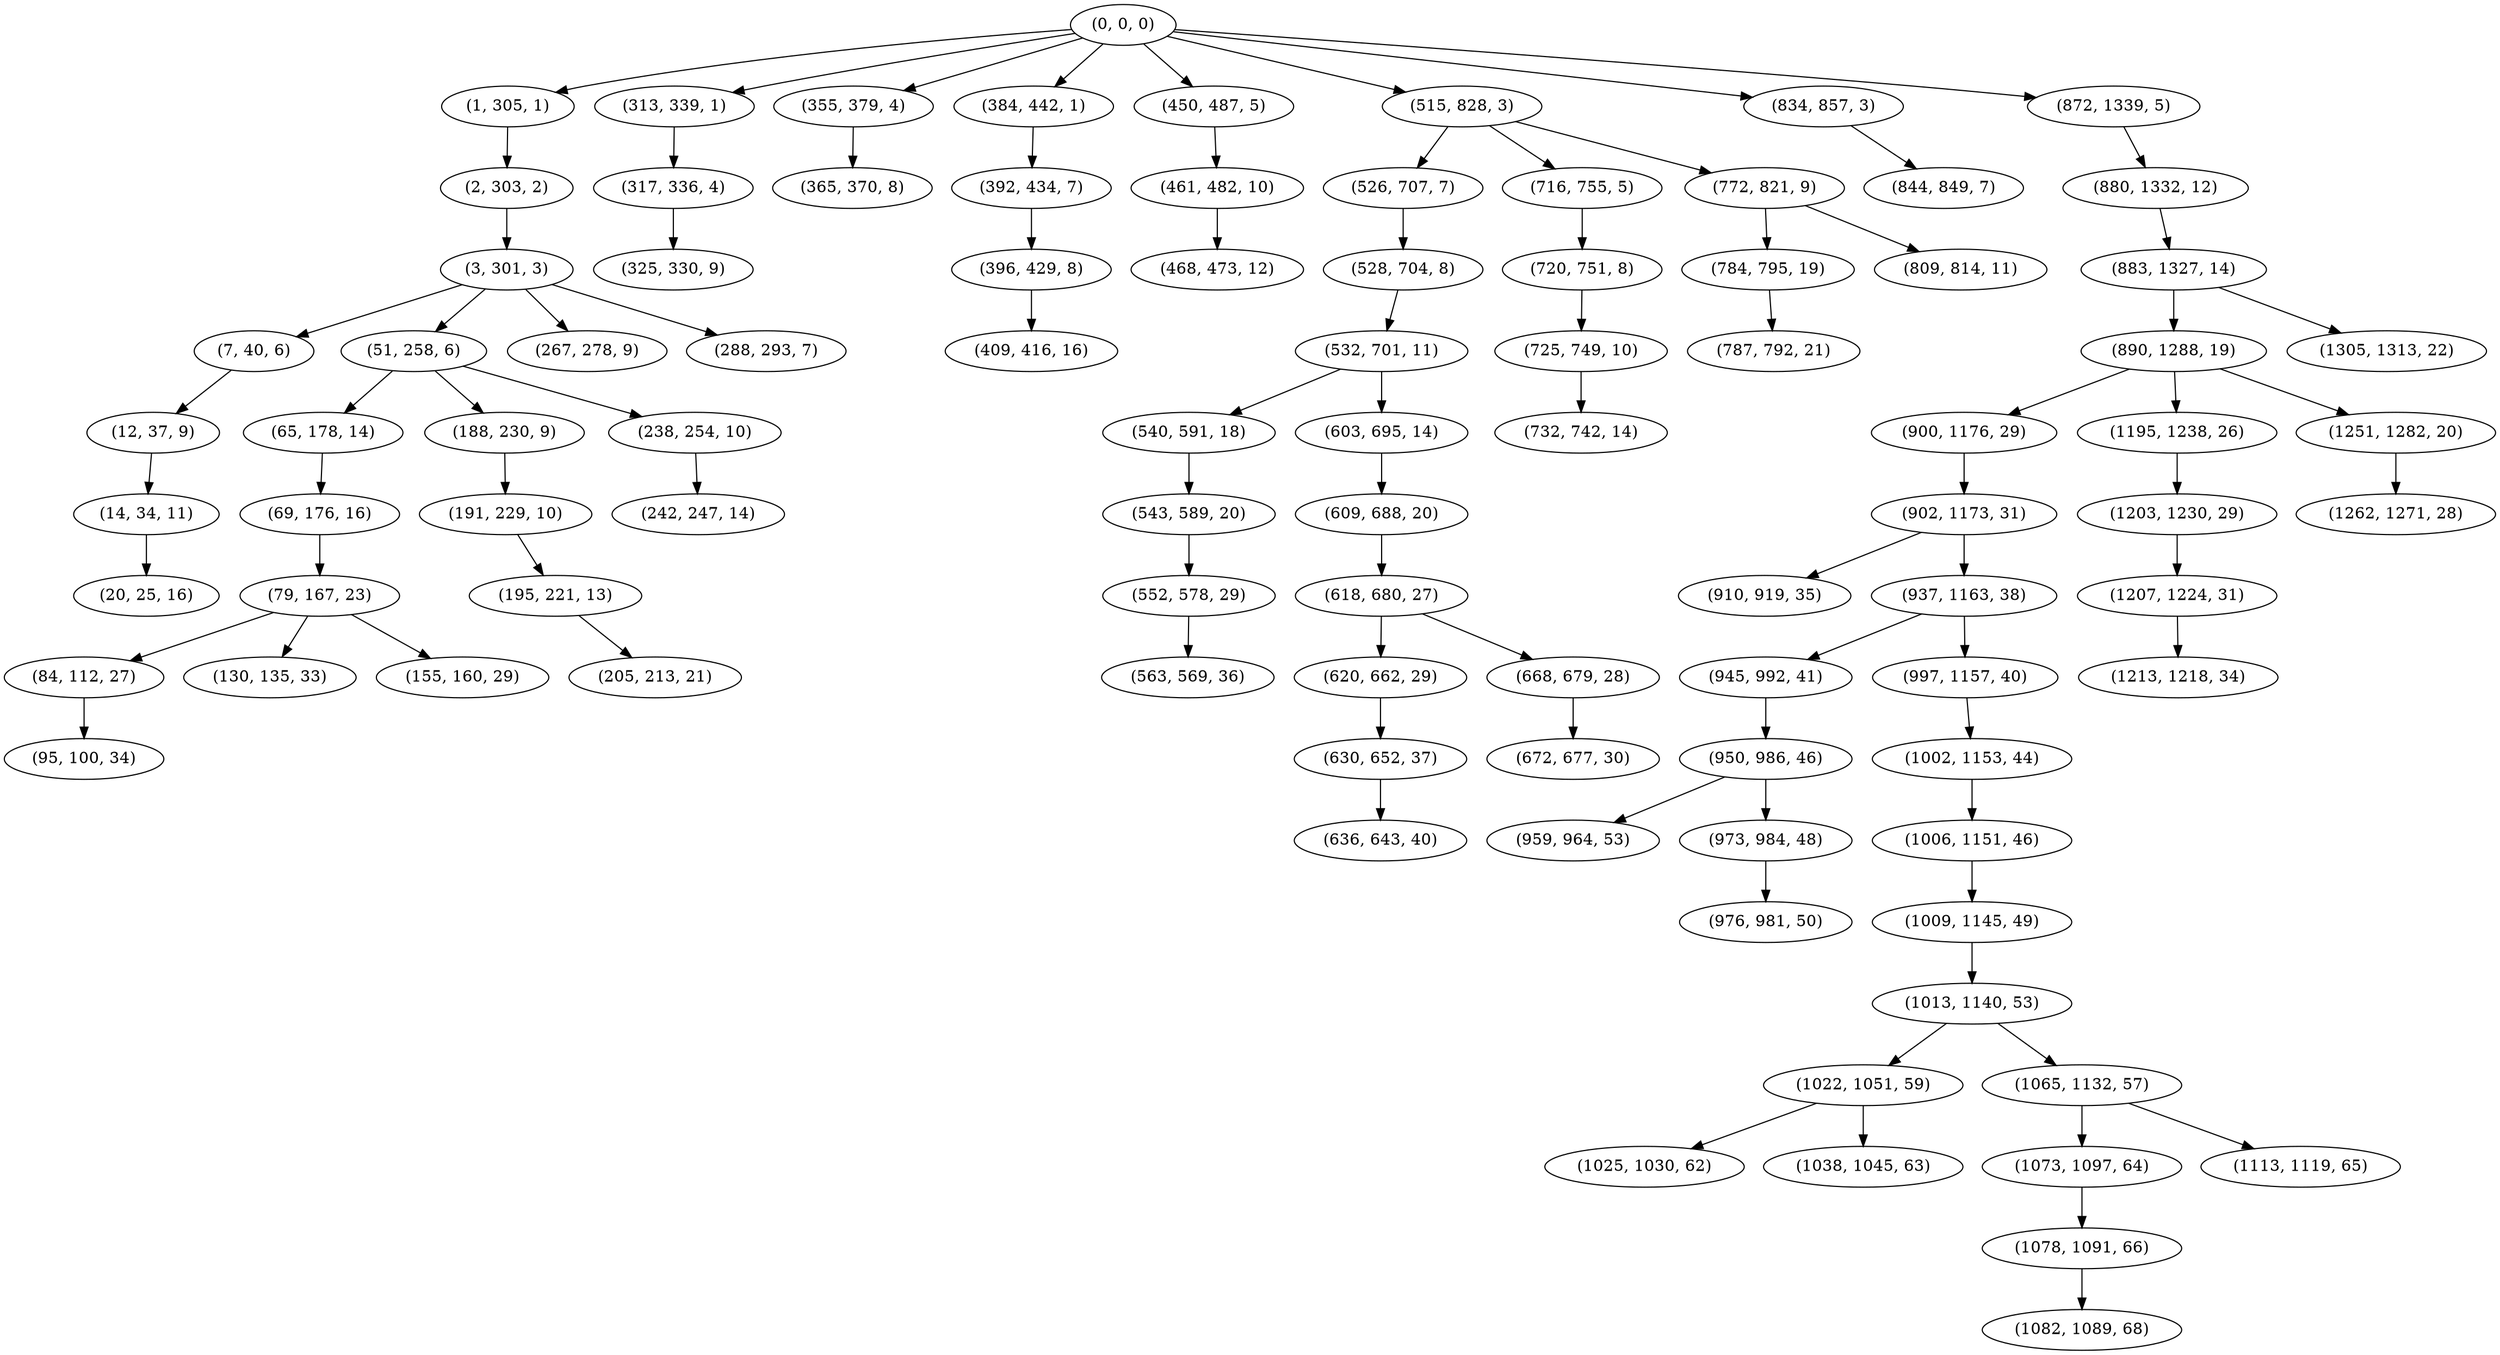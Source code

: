 digraph tree {
    "(0, 0, 0)";
    "(1, 305, 1)";
    "(2, 303, 2)";
    "(3, 301, 3)";
    "(7, 40, 6)";
    "(12, 37, 9)";
    "(14, 34, 11)";
    "(20, 25, 16)";
    "(51, 258, 6)";
    "(65, 178, 14)";
    "(69, 176, 16)";
    "(79, 167, 23)";
    "(84, 112, 27)";
    "(95, 100, 34)";
    "(130, 135, 33)";
    "(155, 160, 29)";
    "(188, 230, 9)";
    "(191, 229, 10)";
    "(195, 221, 13)";
    "(205, 213, 21)";
    "(238, 254, 10)";
    "(242, 247, 14)";
    "(267, 278, 9)";
    "(288, 293, 7)";
    "(313, 339, 1)";
    "(317, 336, 4)";
    "(325, 330, 9)";
    "(355, 379, 4)";
    "(365, 370, 8)";
    "(384, 442, 1)";
    "(392, 434, 7)";
    "(396, 429, 8)";
    "(409, 416, 16)";
    "(450, 487, 5)";
    "(461, 482, 10)";
    "(468, 473, 12)";
    "(515, 828, 3)";
    "(526, 707, 7)";
    "(528, 704, 8)";
    "(532, 701, 11)";
    "(540, 591, 18)";
    "(543, 589, 20)";
    "(552, 578, 29)";
    "(563, 569, 36)";
    "(603, 695, 14)";
    "(609, 688, 20)";
    "(618, 680, 27)";
    "(620, 662, 29)";
    "(630, 652, 37)";
    "(636, 643, 40)";
    "(668, 679, 28)";
    "(672, 677, 30)";
    "(716, 755, 5)";
    "(720, 751, 8)";
    "(725, 749, 10)";
    "(732, 742, 14)";
    "(772, 821, 9)";
    "(784, 795, 19)";
    "(787, 792, 21)";
    "(809, 814, 11)";
    "(834, 857, 3)";
    "(844, 849, 7)";
    "(872, 1339, 5)";
    "(880, 1332, 12)";
    "(883, 1327, 14)";
    "(890, 1288, 19)";
    "(900, 1176, 29)";
    "(902, 1173, 31)";
    "(910, 919, 35)";
    "(937, 1163, 38)";
    "(945, 992, 41)";
    "(950, 986, 46)";
    "(959, 964, 53)";
    "(973, 984, 48)";
    "(976, 981, 50)";
    "(997, 1157, 40)";
    "(1002, 1153, 44)";
    "(1006, 1151, 46)";
    "(1009, 1145, 49)";
    "(1013, 1140, 53)";
    "(1022, 1051, 59)";
    "(1025, 1030, 62)";
    "(1038, 1045, 63)";
    "(1065, 1132, 57)";
    "(1073, 1097, 64)";
    "(1078, 1091, 66)";
    "(1082, 1089, 68)";
    "(1113, 1119, 65)";
    "(1195, 1238, 26)";
    "(1203, 1230, 29)";
    "(1207, 1224, 31)";
    "(1213, 1218, 34)";
    "(1251, 1282, 20)";
    "(1262, 1271, 28)";
    "(1305, 1313, 22)";
    "(0, 0, 0)" -> "(1, 305, 1)";
    "(0, 0, 0)" -> "(313, 339, 1)";
    "(0, 0, 0)" -> "(355, 379, 4)";
    "(0, 0, 0)" -> "(384, 442, 1)";
    "(0, 0, 0)" -> "(450, 487, 5)";
    "(0, 0, 0)" -> "(515, 828, 3)";
    "(0, 0, 0)" -> "(834, 857, 3)";
    "(0, 0, 0)" -> "(872, 1339, 5)";
    "(1, 305, 1)" -> "(2, 303, 2)";
    "(2, 303, 2)" -> "(3, 301, 3)";
    "(3, 301, 3)" -> "(7, 40, 6)";
    "(3, 301, 3)" -> "(51, 258, 6)";
    "(3, 301, 3)" -> "(267, 278, 9)";
    "(3, 301, 3)" -> "(288, 293, 7)";
    "(7, 40, 6)" -> "(12, 37, 9)";
    "(12, 37, 9)" -> "(14, 34, 11)";
    "(14, 34, 11)" -> "(20, 25, 16)";
    "(51, 258, 6)" -> "(65, 178, 14)";
    "(51, 258, 6)" -> "(188, 230, 9)";
    "(51, 258, 6)" -> "(238, 254, 10)";
    "(65, 178, 14)" -> "(69, 176, 16)";
    "(69, 176, 16)" -> "(79, 167, 23)";
    "(79, 167, 23)" -> "(84, 112, 27)";
    "(79, 167, 23)" -> "(130, 135, 33)";
    "(79, 167, 23)" -> "(155, 160, 29)";
    "(84, 112, 27)" -> "(95, 100, 34)";
    "(188, 230, 9)" -> "(191, 229, 10)";
    "(191, 229, 10)" -> "(195, 221, 13)";
    "(195, 221, 13)" -> "(205, 213, 21)";
    "(238, 254, 10)" -> "(242, 247, 14)";
    "(313, 339, 1)" -> "(317, 336, 4)";
    "(317, 336, 4)" -> "(325, 330, 9)";
    "(355, 379, 4)" -> "(365, 370, 8)";
    "(384, 442, 1)" -> "(392, 434, 7)";
    "(392, 434, 7)" -> "(396, 429, 8)";
    "(396, 429, 8)" -> "(409, 416, 16)";
    "(450, 487, 5)" -> "(461, 482, 10)";
    "(461, 482, 10)" -> "(468, 473, 12)";
    "(515, 828, 3)" -> "(526, 707, 7)";
    "(515, 828, 3)" -> "(716, 755, 5)";
    "(515, 828, 3)" -> "(772, 821, 9)";
    "(526, 707, 7)" -> "(528, 704, 8)";
    "(528, 704, 8)" -> "(532, 701, 11)";
    "(532, 701, 11)" -> "(540, 591, 18)";
    "(532, 701, 11)" -> "(603, 695, 14)";
    "(540, 591, 18)" -> "(543, 589, 20)";
    "(543, 589, 20)" -> "(552, 578, 29)";
    "(552, 578, 29)" -> "(563, 569, 36)";
    "(603, 695, 14)" -> "(609, 688, 20)";
    "(609, 688, 20)" -> "(618, 680, 27)";
    "(618, 680, 27)" -> "(620, 662, 29)";
    "(618, 680, 27)" -> "(668, 679, 28)";
    "(620, 662, 29)" -> "(630, 652, 37)";
    "(630, 652, 37)" -> "(636, 643, 40)";
    "(668, 679, 28)" -> "(672, 677, 30)";
    "(716, 755, 5)" -> "(720, 751, 8)";
    "(720, 751, 8)" -> "(725, 749, 10)";
    "(725, 749, 10)" -> "(732, 742, 14)";
    "(772, 821, 9)" -> "(784, 795, 19)";
    "(772, 821, 9)" -> "(809, 814, 11)";
    "(784, 795, 19)" -> "(787, 792, 21)";
    "(834, 857, 3)" -> "(844, 849, 7)";
    "(872, 1339, 5)" -> "(880, 1332, 12)";
    "(880, 1332, 12)" -> "(883, 1327, 14)";
    "(883, 1327, 14)" -> "(890, 1288, 19)";
    "(883, 1327, 14)" -> "(1305, 1313, 22)";
    "(890, 1288, 19)" -> "(900, 1176, 29)";
    "(890, 1288, 19)" -> "(1195, 1238, 26)";
    "(890, 1288, 19)" -> "(1251, 1282, 20)";
    "(900, 1176, 29)" -> "(902, 1173, 31)";
    "(902, 1173, 31)" -> "(910, 919, 35)";
    "(902, 1173, 31)" -> "(937, 1163, 38)";
    "(937, 1163, 38)" -> "(945, 992, 41)";
    "(937, 1163, 38)" -> "(997, 1157, 40)";
    "(945, 992, 41)" -> "(950, 986, 46)";
    "(950, 986, 46)" -> "(959, 964, 53)";
    "(950, 986, 46)" -> "(973, 984, 48)";
    "(973, 984, 48)" -> "(976, 981, 50)";
    "(997, 1157, 40)" -> "(1002, 1153, 44)";
    "(1002, 1153, 44)" -> "(1006, 1151, 46)";
    "(1006, 1151, 46)" -> "(1009, 1145, 49)";
    "(1009, 1145, 49)" -> "(1013, 1140, 53)";
    "(1013, 1140, 53)" -> "(1022, 1051, 59)";
    "(1013, 1140, 53)" -> "(1065, 1132, 57)";
    "(1022, 1051, 59)" -> "(1025, 1030, 62)";
    "(1022, 1051, 59)" -> "(1038, 1045, 63)";
    "(1065, 1132, 57)" -> "(1073, 1097, 64)";
    "(1065, 1132, 57)" -> "(1113, 1119, 65)";
    "(1073, 1097, 64)" -> "(1078, 1091, 66)";
    "(1078, 1091, 66)" -> "(1082, 1089, 68)";
    "(1195, 1238, 26)" -> "(1203, 1230, 29)";
    "(1203, 1230, 29)" -> "(1207, 1224, 31)";
    "(1207, 1224, 31)" -> "(1213, 1218, 34)";
    "(1251, 1282, 20)" -> "(1262, 1271, 28)";
}
